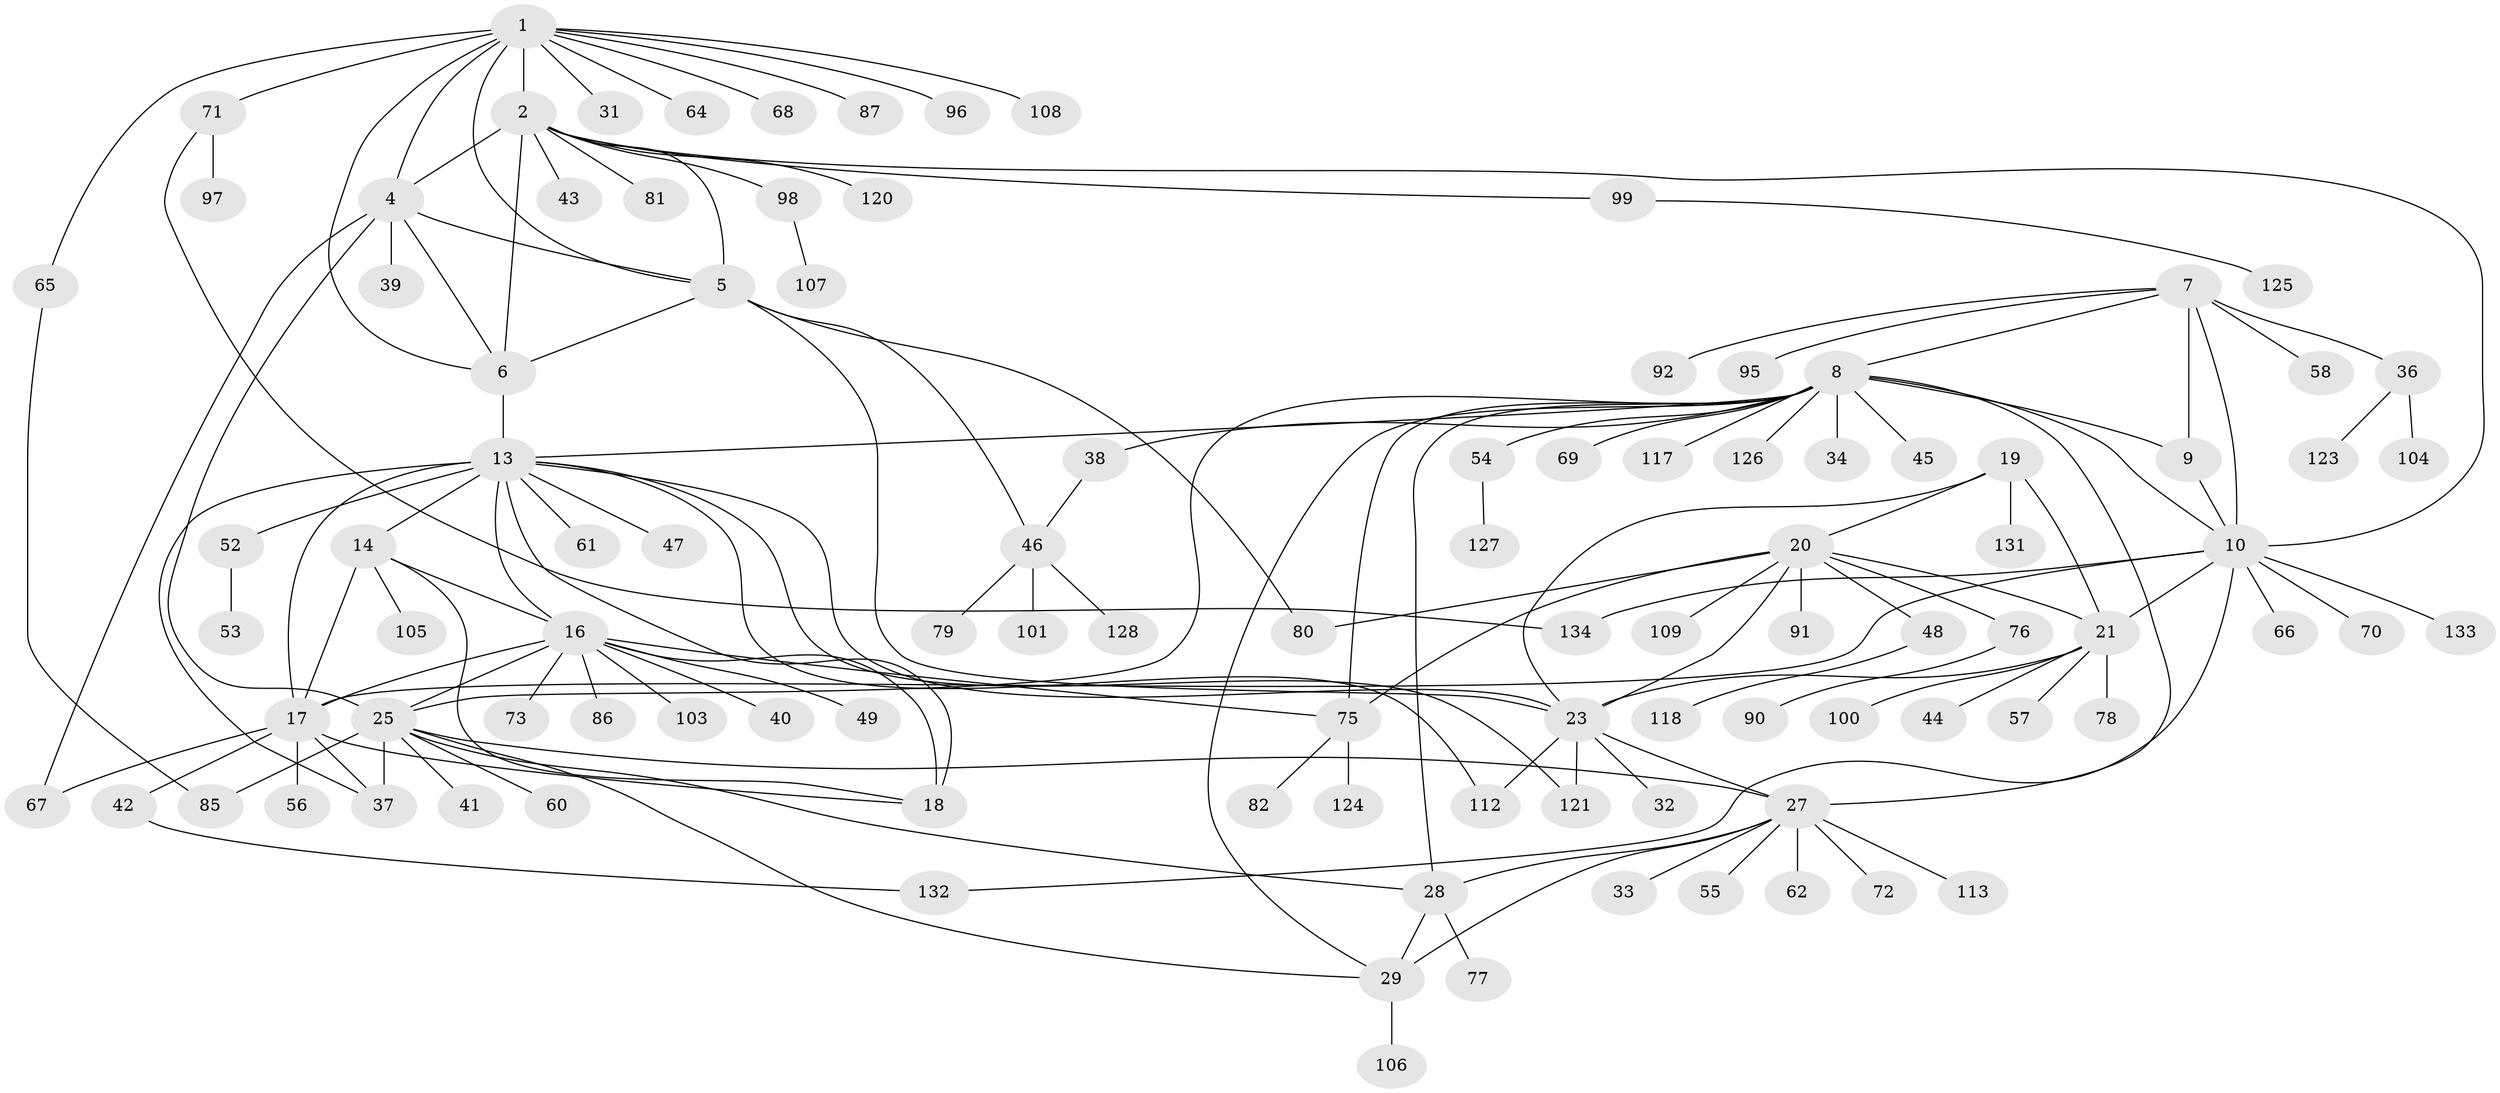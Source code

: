 // Generated by graph-tools (version 1.1) at 2025/52/02/27/25 19:52:21]
// undirected, 104 vertices, 146 edges
graph export_dot {
graph [start="1"]
  node [color=gray90,style=filled];
  1 [super="+115"];
  2 [super="+3"];
  4 [super="+50"];
  5 [super="+59"];
  6 [super="+130"];
  7 [super="+11"];
  8 [super="+26"];
  9;
  10 [super="+12"];
  13 [super="+15"];
  14 [super="+122"];
  16 [super="+94"];
  17 [super="+89"];
  18;
  19;
  20 [super="+74"];
  21 [super="+22"];
  23 [super="+24"];
  25 [super="+63"];
  27 [super="+30"];
  28 [super="+35"];
  29;
  31;
  32 [super="+119"];
  33;
  34;
  36 [super="+51"];
  37 [super="+114"];
  38;
  39;
  40;
  41;
  42;
  43;
  44;
  45;
  46 [super="+116"];
  47;
  48;
  49;
  52;
  53;
  54;
  55;
  56;
  57;
  58;
  60;
  61 [super="+102"];
  62;
  64;
  65;
  66 [super="+129"];
  67;
  68;
  69;
  70;
  71 [super="+93"];
  72 [super="+84"];
  73;
  75 [super="+83"];
  76;
  77;
  78;
  79;
  80;
  81;
  82;
  85 [super="+88"];
  86;
  87;
  90;
  91;
  92;
  95 [super="+110"];
  96;
  97;
  98;
  99;
  100;
  101;
  103;
  104;
  105;
  106;
  107;
  108 [super="+111"];
  109;
  112;
  113;
  117;
  118;
  120;
  121;
  123;
  124;
  125;
  126;
  127;
  128;
  131;
  132;
  133;
  134;
  1 -- 2 [weight=2];
  1 -- 4;
  1 -- 5;
  1 -- 6;
  1 -- 31;
  1 -- 64;
  1 -- 65;
  1 -- 68;
  1 -- 71;
  1 -- 87;
  1 -- 96;
  1 -- 108;
  2 -- 4 [weight=2];
  2 -- 5 [weight=2];
  2 -- 6 [weight=2];
  2 -- 10;
  2 -- 81;
  2 -- 98;
  2 -- 99;
  2 -- 120;
  2 -- 43;
  4 -- 5;
  4 -- 6;
  4 -- 25;
  4 -- 39;
  4 -- 67;
  5 -- 6;
  5 -- 23;
  5 -- 46;
  5 -- 80;
  6 -- 13;
  7 -- 8 [weight=2];
  7 -- 9 [weight=2];
  7 -- 10 [weight=4];
  7 -- 36;
  7 -- 58;
  7 -- 92;
  7 -- 95;
  8 -- 9;
  8 -- 10 [weight=2];
  8 -- 13;
  8 -- 38;
  8 -- 34;
  8 -- 69;
  8 -- 75;
  8 -- 45;
  8 -- 117;
  8 -- 54;
  8 -- 25;
  8 -- 27 [weight=2];
  8 -- 28;
  8 -- 29;
  8 -- 126;
  9 -- 10 [weight=2];
  10 -- 70;
  10 -- 17;
  10 -- 66;
  10 -- 132;
  10 -- 133;
  10 -- 134;
  10 -- 21;
  13 -- 14 [weight=2];
  13 -- 16 [weight=2];
  13 -- 17 [weight=2];
  13 -- 18 [weight=2];
  13 -- 37;
  13 -- 47;
  13 -- 112;
  13 -- 52;
  13 -- 23;
  13 -- 121;
  13 -- 61;
  14 -- 16;
  14 -- 17;
  14 -- 18;
  14 -- 105;
  16 -- 17;
  16 -- 18;
  16 -- 25;
  16 -- 40;
  16 -- 49;
  16 -- 73;
  16 -- 75;
  16 -- 86;
  16 -- 103;
  17 -- 18;
  17 -- 42;
  17 -- 56;
  17 -- 67;
  17 -- 37;
  19 -- 20;
  19 -- 21 [weight=2];
  19 -- 23 [weight=2];
  19 -- 131;
  20 -- 21 [weight=2];
  20 -- 23 [weight=2];
  20 -- 48;
  20 -- 76;
  20 -- 91;
  20 -- 109;
  20 -- 80;
  20 -- 75;
  21 -- 23 [weight=4];
  21 -- 44;
  21 -- 78;
  21 -- 100;
  21 -- 57;
  23 -- 27;
  23 -- 32;
  23 -- 112;
  23 -- 121;
  25 -- 27 [weight=2];
  25 -- 28;
  25 -- 29;
  25 -- 37;
  25 -- 41;
  25 -- 60;
  25 -- 85;
  27 -- 28 [weight=2];
  27 -- 29 [weight=2];
  27 -- 55;
  27 -- 72;
  27 -- 113;
  27 -- 33;
  27 -- 62;
  28 -- 29;
  28 -- 77;
  29 -- 106;
  36 -- 104;
  36 -- 123;
  38 -- 46;
  42 -- 132;
  46 -- 79;
  46 -- 101;
  46 -- 128;
  48 -- 118;
  52 -- 53;
  54 -- 127;
  65 -- 85;
  71 -- 97;
  71 -- 134;
  75 -- 82;
  75 -- 124;
  76 -- 90;
  98 -- 107;
  99 -- 125;
}
